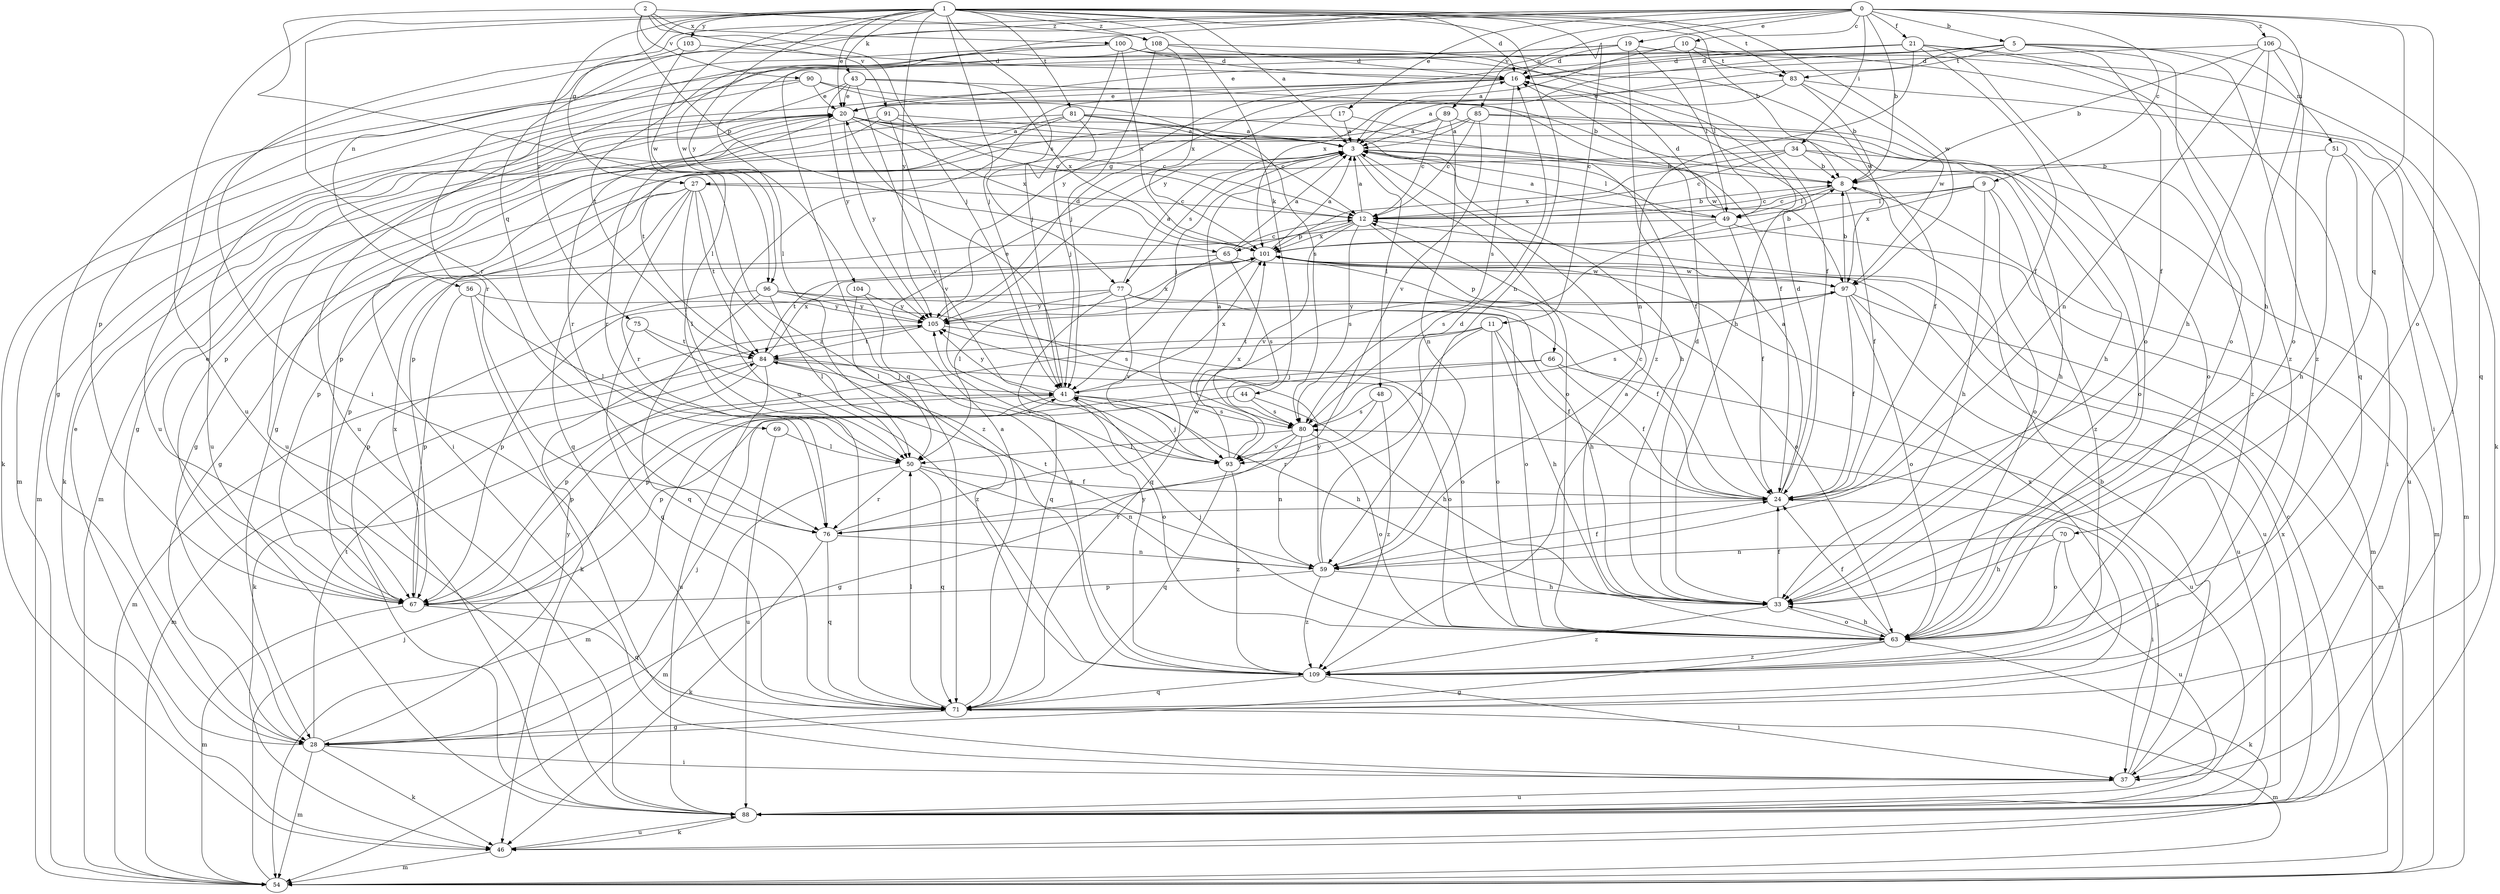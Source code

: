 strict digraph  {
0;
1;
2;
3;
5;
8;
9;
10;
11;
12;
16;
17;
19;
20;
21;
24;
27;
28;
33;
34;
37;
41;
43;
44;
46;
48;
49;
50;
51;
54;
56;
59;
63;
65;
66;
67;
69;
70;
71;
75;
76;
77;
80;
81;
83;
84;
85;
88;
89;
90;
91;
93;
96;
97;
100;
101;
103;
104;
105;
106;
108;
109;
0 -> 5  [label=b];
0 -> 8  [label=b];
0 -> 9  [label=c];
0 -> 10  [label=c];
0 -> 17  [label=e];
0 -> 19  [label=e];
0 -> 21  [label=f];
0 -> 33  [label=h];
0 -> 34  [label=i];
0 -> 37  [label=i];
0 -> 56  [label=n];
0 -> 63  [label=o];
0 -> 69  [label=q];
0 -> 70  [label=q];
0 -> 85  [label=u];
0 -> 89  [label=v];
0 -> 96  [label=w];
0 -> 106  [label=z];
1 -> 3  [label=a];
1 -> 8  [label=b];
1 -> 11  [label=c];
1 -> 16  [label=d];
1 -> 20  [label=e];
1 -> 27  [label=g];
1 -> 41  [label=j];
1 -> 43  [label=k];
1 -> 44  [label=k];
1 -> 59  [label=n];
1 -> 75  [label=r];
1 -> 76  [label=r];
1 -> 77  [label=s];
1 -> 81  [label=t];
1 -> 83  [label=t];
1 -> 88  [label=u];
1 -> 96  [label=w];
1 -> 97  [label=w];
1 -> 103  [label=y];
1 -> 104  [label=y];
1 -> 105  [label=y];
1 -> 108  [label=z];
2 -> 41  [label=j];
2 -> 65  [label=p];
2 -> 90  [label=v];
2 -> 91  [label=v];
2 -> 100  [label=x];
2 -> 108  [label=z];
2 -> 109  [label=z];
3 -> 8  [label=b];
3 -> 27  [label=g];
3 -> 33  [label=h];
3 -> 41  [label=j];
3 -> 48  [label=l];
3 -> 49  [label=l];
3 -> 63  [label=o];
3 -> 77  [label=s];
5 -> 16  [label=d];
5 -> 20  [label=e];
5 -> 24  [label=f];
5 -> 51  [label=m];
5 -> 63  [label=o];
5 -> 83  [label=t];
5 -> 101  [label=x];
5 -> 105  [label=y];
5 -> 109  [label=z];
8 -> 12  [label=c];
8 -> 24  [label=f];
8 -> 49  [label=l];
8 -> 54  [label=m];
9 -> 12  [label=c];
9 -> 33  [label=h];
9 -> 49  [label=l];
9 -> 63  [label=o];
9 -> 101  [label=x];
9 -> 109  [label=z];
10 -> 3  [label=a];
10 -> 28  [label=g];
10 -> 46  [label=k];
10 -> 49  [label=l];
10 -> 83  [label=t];
11 -> 24  [label=f];
11 -> 33  [label=h];
11 -> 46  [label=k];
11 -> 63  [label=o];
11 -> 84  [label=t];
11 -> 93  [label=v];
12 -> 3  [label=a];
12 -> 8  [label=b];
12 -> 65  [label=p];
12 -> 66  [label=p];
12 -> 80  [label=s];
12 -> 93  [label=v];
12 -> 101  [label=x];
16 -> 20  [label=e];
16 -> 54  [label=m];
16 -> 71  [label=q];
16 -> 80  [label=s];
17 -> 3  [label=a];
17 -> 24  [label=f];
17 -> 67  [label=p];
19 -> 16  [label=d];
19 -> 37  [label=i];
19 -> 49  [label=l];
19 -> 71  [label=q];
19 -> 88  [label=u];
19 -> 109  [label=z];
20 -> 3  [label=a];
20 -> 12  [label=c];
20 -> 28  [label=g];
20 -> 33  [label=h];
20 -> 46  [label=k];
20 -> 54  [label=m];
20 -> 76  [label=r];
20 -> 97  [label=w];
20 -> 101  [label=x];
20 -> 105  [label=y];
21 -> 16  [label=d];
21 -> 24  [label=f];
21 -> 50  [label=l];
21 -> 59  [label=n];
21 -> 63  [label=o];
21 -> 71  [label=q];
21 -> 105  [label=y];
21 -> 109  [label=z];
24 -> 3  [label=a];
24 -> 12  [label=c];
24 -> 16  [label=d];
24 -> 37  [label=i];
24 -> 76  [label=r];
27 -> 12  [label=c];
27 -> 28  [label=g];
27 -> 50  [label=l];
27 -> 67  [label=p];
27 -> 71  [label=q];
27 -> 76  [label=r];
27 -> 84  [label=t];
27 -> 109  [label=z];
28 -> 20  [label=e];
28 -> 37  [label=i];
28 -> 41  [label=j];
28 -> 46  [label=k];
28 -> 54  [label=m];
28 -> 84  [label=t];
28 -> 105  [label=y];
33 -> 16  [label=d];
33 -> 24  [label=f];
33 -> 63  [label=o];
33 -> 109  [label=z];
34 -> 8  [label=b];
34 -> 12  [label=c];
34 -> 28  [label=g];
34 -> 63  [label=o];
34 -> 88  [label=u];
34 -> 101  [label=x];
37 -> 8  [label=b];
37 -> 80  [label=s];
37 -> 88  [label=u];
41 -> 20  [label=e];
41 -> 33  [label=h];
41 -> 54  [label=m];
41 -> 63  [label=o];
41 -> 67  [label=p];
41 -> 80  [label=s];
41 -> 101  [label=x];
41 -> 105  [label=y];
43 -> 20  [label=e];
43 -> 24  [label=f];
43 -> 88  [label=u];
43 -> 93  [label=v];
43 -> 101  [label=x];
43 -> 105  [label=y];
44 -> 33  [label=h];
44 -> 67  [label=p];
44 -> 80  [label=s];
46 -> 54  [label=m];
46 -> 88  [label=u];
48 -> 76  [label=r];
48 -> 80  [label=s];
48 -> 109  [label=z];
49 -> 3  [label=a];
49 -> 16  [label=d];
49 -> 24  [label=f];
49 -> 54  [label=m];
49 -> 67  [label=p];
49 -> 80  [label=s];
50 -> 24  [label=f];
50 -> 54  [label=m];
50 -> 59  [label=n];
50 -> 71  [label=q];
50 -> 76  [label=r];
51 -> 8  [label=b];
51 -> 33  [label=h];
51 -> 37  [label=i];
51 -> 54  [label=m];
54 -> 41  [label=j];
56 -> 46  [label=k];
56 -> 50  [label=l];
56 -> 67  [label=p];
56 -> 105  [label=y];
59 -> 16  [label=d];
59 -> 24  [label=f];
59 -> 33  [label=h];
59 -> 67  [label=p];
59 -> 84  [label=t];
59 -> 105  [label=y];
59 -> 109  [label=z];
63 -> 3  [label=a];
63 -> 24  [label=f];
63 -> 28  [label=g];
63 -> 33  [label=h];
63 -> 41  [label=j];
63 -> 46  [label=k];
63 -> 109  [label=z];
65 -> 3  [label=a];
65 -> 12  [label=c];
65 -> 50  [label=l];
65 -> 80  [label=s];
65 -> 84  [label=t];
65 -> 97  [label=w];
66 -> 24  [label=f];
66 -> 41  [label=j];
66 -> 67  [label=p];
66 -> 88  [label=u];
67 -> 20  [label=e];
67 -> 54  [label=m];
67 -> 71  [label=q];
67 -> 101  [label=x];
69 -> 50  [label=l];
69 -> 88  [label=u];
70 -> 33  [label=h];
70 -> 59  [label=n];
70 -> 63  [label=o];
70 -> 88  [label=u];
71 -> 3  [label=a];
71 -> 28  [label=g];
71 -> 50  [label=l];
71 -> 54  [label=m];
71 -> 101  [label=x];
75 -> 71  [label=q];
75 -> 84  [label=t];
75 -> 109  [label=z];
76 -> 46  [label=k];
76 -> 59  [label=n];
76 -> 71  [label=q];
76 -> 97  [label=w];
77 -> 3  [label=a];
77 -> 33  [label=h];
77 -> 63  [label=o];
77 -> 67  [label=p];
77 -> 71  [label=q];
77 -> 93  [label=v];
77 -> 105  [label=y];
80 -> 28  [label=g];
80 -> 50  [label=l];
80 -> 59  [label=n];
80 -> 63  [label=o];
80 -> 93  [label=v];
81 -> 3  [label=a];
81 -> 12  [label=c];
81 -> 24  [label=f];
81 -> 37  [label=i];
81 -> 41  [label=j];
81 -> 54  [label=m];
81 -> 84  [label=t];
83 -> 3  [label=a];
83 -> 8  [label=b];
83 -> 20  [label=e];
83 -> 37  [label=i];
83 -> 97  [label=w];
84 -> 41  [label=j];
84 -> 54  [label=m];
84 -> 63  [label=o];
84 -> 67  [label=p];
84 -> 88  [label=u];
84 -> 93  [label=v];
84 -> 101  [label=x];
85 -> 3  [label=a];
85 -> 12  [label=c];
85 -> 28  [label=g];
85 -> 63  [label=o];
85 -> 93  [label=v];
85 -> 109  [label=z];
88 -> 12  [label=c];
88 -> 46  [label=k];
88 -> 101  [label=x];
89 -> 3  [label=a];
89 -> 12  [label=c];
89 -> 33  [label=h];
89 -> 59  [label=n];
89 -> 67  [label=p];
90 -> 8  [label=b];
90 -> 20  [label=e];
90 -> 46  [label=k];
90 -> 80  [label=s];
90 -> 88  [label=u];
91 -> 3  [label=a];
91 -> 12  [label=c];
91 -> 67  [label=p];
91 -> 76  [label=r];
91 -> 93  [label=v];
93 -> 3  [label=a];
93 -> 41  [label=j];
93 -> 71  [label=q];
93 -> 101  [label=x];
93 -> 109  [label=z];
96 -> 24  [label=f];
96 -> 50  [label=l];
96 -> 67  [label=p];
96 -> 71  [label=q];
96 -> 80  [label=s];
96 -> 105  [label=y];
97 -> 8  [label=b];
97 -> 24  [label=f];
97 -> 54  [label=m];
97 -> 63  [label=o];
97 -> 80  [label=s];
97 -> 88  [label=u];
97 -> 105  [label=y];
100 -> 16  [label=d];
100 -> 24  [label=f];
100 -> 41  [label=j];
100 -> 67  [label=p];
100 -> 84  [label=t];
100 -> 97  [label=w];
100 -> 101  [label=x];
101 -> 3  [label=a];
101 -> 8  [label=b];
101 -> 63  [label=o];
101 -> 71  [label=q];
101 -> 88  [label=u];
101 -> 97  [label=w];
103 -> 16  [label=d];
103 -> 50  [label=l];
103 -> 88  [label=u];
104 -> 50  [label=l];
104 -> 105  [label=y];
104 -> 109  [label=z];
105 -> 16  [label=d];
105 -> 54  [label=m];
105 -> 63  [label=o];
105 -> 84  [label=t];
105 -> 101  [label=x];
106 -> 8  [label=b];
106 -> 16  [label=d];
106 -> 33  [label=h];
106 -> 59  [label=n];
106 -> 63  [label=o];
106 -> 71  [label=q];
108 -> 16  [label=d];
108 -> 33  [label=h];
108 -> 41  [label=j];
108 -> 76  [label=r];
108 -> 101  [label=x];
109 -> 37  [label=i];
109 -> 71  [label=q];
109 -> 105  [label=y];
}
